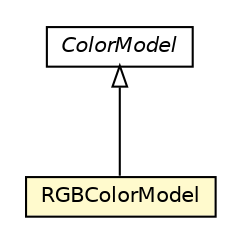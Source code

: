 #!/usr/local/bin/dot
#
# Class diagram 
# Generated by UMLGraph version R5_6-24-gf6e263 (http://www.umlgraph.org/)
#

digraph G {
	edge [fontname="Helvetica",fontsize=10,labelfontname="Helvetica",labelfontsize=10];
	node [fontname="Helvetica",fontsize=10,shape=plaintext];
	nodesep=0.25;
	ranksep=0.5;
	// org.universAAL.ontology.unit.color.RGBColorModel
	c319229 [label=<<table title="org.universAAL.ontology.unit.color.RGBColorModel" border="0" cellborder="1" cellspacing="0" cellpadding="2" port="p" bgcolor="lemonChiffon" href="./RGBColorModel.html">
		<tr><td><table border="0" cellspacing="0" cellpadding="1">
<tr><td align="center" balign="center"> RGBColorModel </td></tr>
		</table></td></tr>
		</table>>, URL="./RGBColorModel.html", fontname="Helvetica", fontcolor="black", fontsize=10.0];
	// org.universAAL.ontology.unit.color.ColorModel
	c319231 [label=<<table title="org.universAAL.ontology.unit.color.ColorModel" border="0" cellborder="1" cellspacing="0" cellpadding="2" port="p" href="./ColorModel.html">
		<tr><td><table border="0" cellspacing="0" cellpadding="1">
<tr><td align="center" balign="center"><font face="Helvetica-Oblique"> ColorModel </font></td></tr>
		</table></td></tr>
		</table>>, URL="./ColorModel.html", fontname="Helvetica", fontcolor="black", fontsize=10.0];
	//org.universAAL.ontology.unit.color.RGBColorModel extends org.universAAL.ontology.unit.color.ColorModel
	c319231:p -> c319229:p [dir=back,arrowtail=empty];
}

